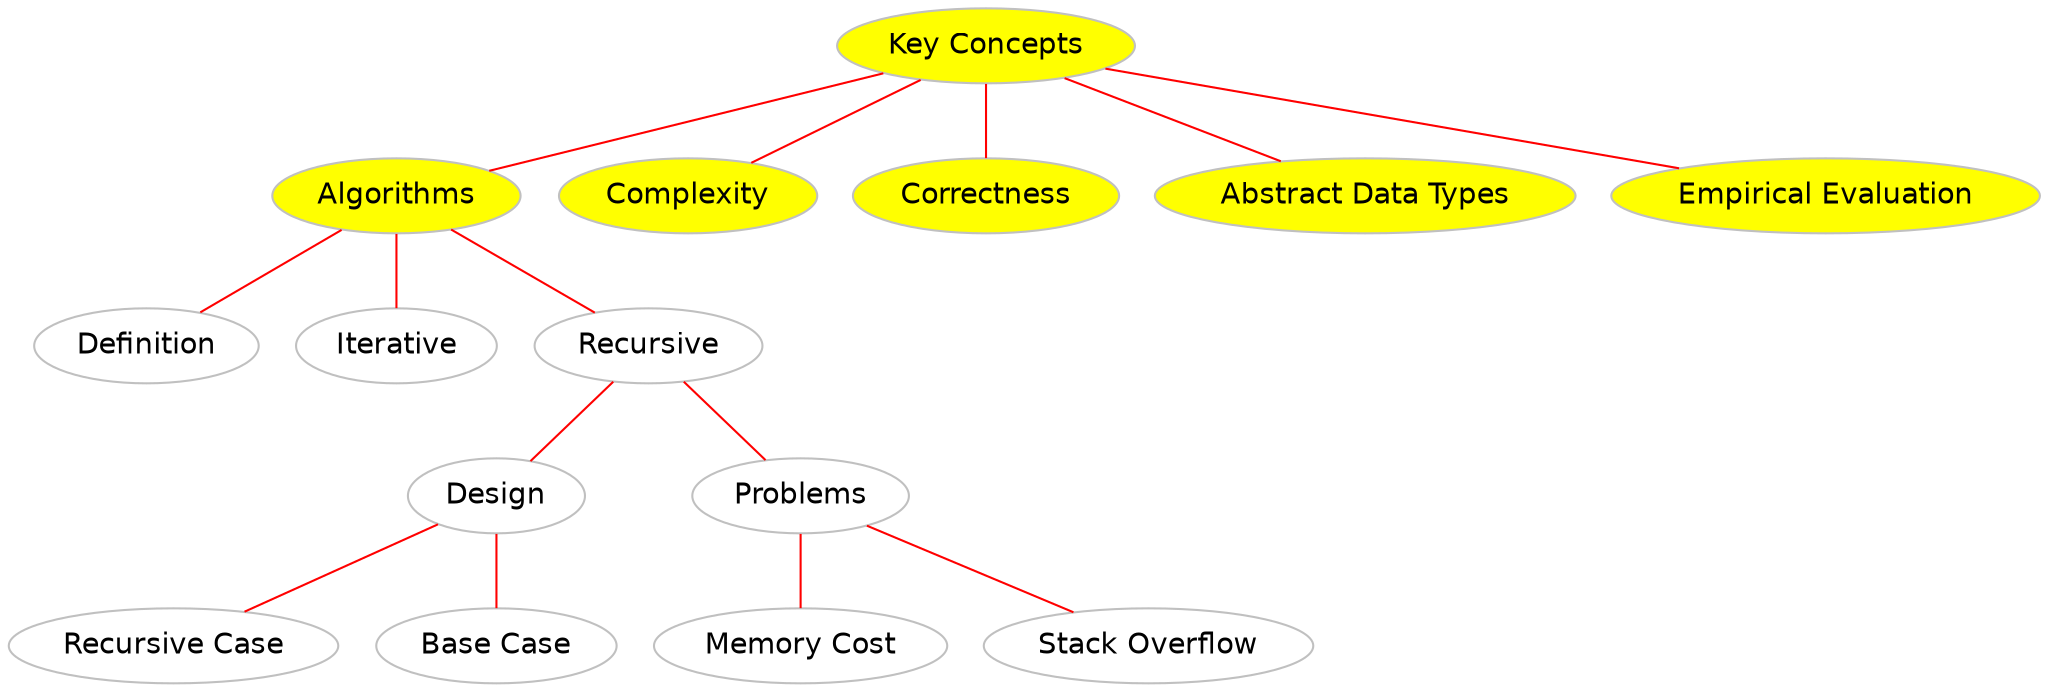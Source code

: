 graph G {

    bgcolor="white"
    node [color="gray", fontcolor="black", fillcolor="white", style="filled", fontname="Helvetica"]
    edge [color="red"]

    // Concepts
    "Key Concepts" [fillcolor="yellow"]
    Algorithms [fillcolor="yellow"]
    Complexity [fillcolor="yellow"]
    Correctness [fillcolor="yellow"]
    "Abstract Data Types" [fillcolor="yellow"]
    "Empirical Evaluation" [fillcolor="yellow"]

    // Key Concepts
    "Key Concepts" -- Algorithms, Complexity, Correctness, "Abstract Data Types", "Empirical Evaluation"


    // Algorithms
    Algorithms -- Definition, Iterative, Recursive
    Recursive -- Design, Problems
    Design --  "Recursive Case", "Base Case"
    Problems -- "Memory Cost", "Stack Overflow"
}

